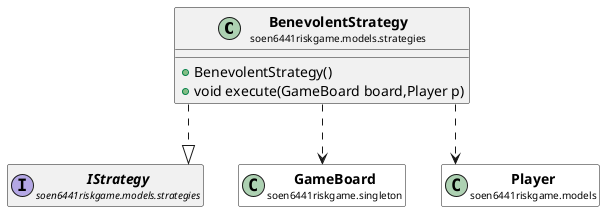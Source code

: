 @startuml

skinparam svgLinkTarget _parent
skinparam linetype ortho
set namespaceSeparator none
class "<b><size:14>BenevolentStrategy</b>\n<size:10>soen6441riskgame.models.strategies" as soen6441riskgame.models.strategies.BenevolentStrategy  [[../../../soen6441riskgame/models/strategies/BenevolentStrategy.html{soen6441riskgame.models.strategies.BenevolentStrategy}]] {
+BenevolentStrategy()
+void execute(GameBoard board,Player p)
}


interface "<b><size:14>IStrategy</b>\n<size:10>soen6441riskgame.models.strategies" as soen6441riskgame.models.strategies.IStrategy  [[../../../soen6441riskgame/models/strategies/IStrategy.html{soen6441riskgame.models.strategies.IStrategy}]] {
}

hide soen6441riskgame.models.strategies.IStrategy fields
hide soen6441riskgame.models.strategies.IStrategy methods

soen6441riskgame.models.strategies.BenevolentStrategy ..|> soen6441riskgame.models.strategies.IStrategy

class "<b><size:14>GameBoard</b>\n<size:10>soen6441riskgame.singleton" as soen6441riskgame.singleton.GameBoard  [[../../../soen6441riskgame/singleton/GameBoard.html{soen6441riskgame.singleton.GameBoard}]] #white {
}

hide soen6441riskgame.singleton.GameBoard fields
hide soen6441riskgame.singleton.GameBoard methods

soen6441riskgame.models.strategies.BenevolentStrategy ..> soen6441riskgame.singleton.GameBoard

class "<b><size:14>Player</b>\n<size:10>soen6441riskgame.models" as soen6441riskgame.models.Player  [[../../../soen6441riskgame/models/Player.html{soen6441riskgame.models.Player}]] #white {
}

hide soen6441riskgame.models.Player fields
hide soen6441riskgame.models.Player methods

soen6441riskgame.models.strategies.BenevolentStrategy ..> soen6441riskgame.models.Player


@enduml
